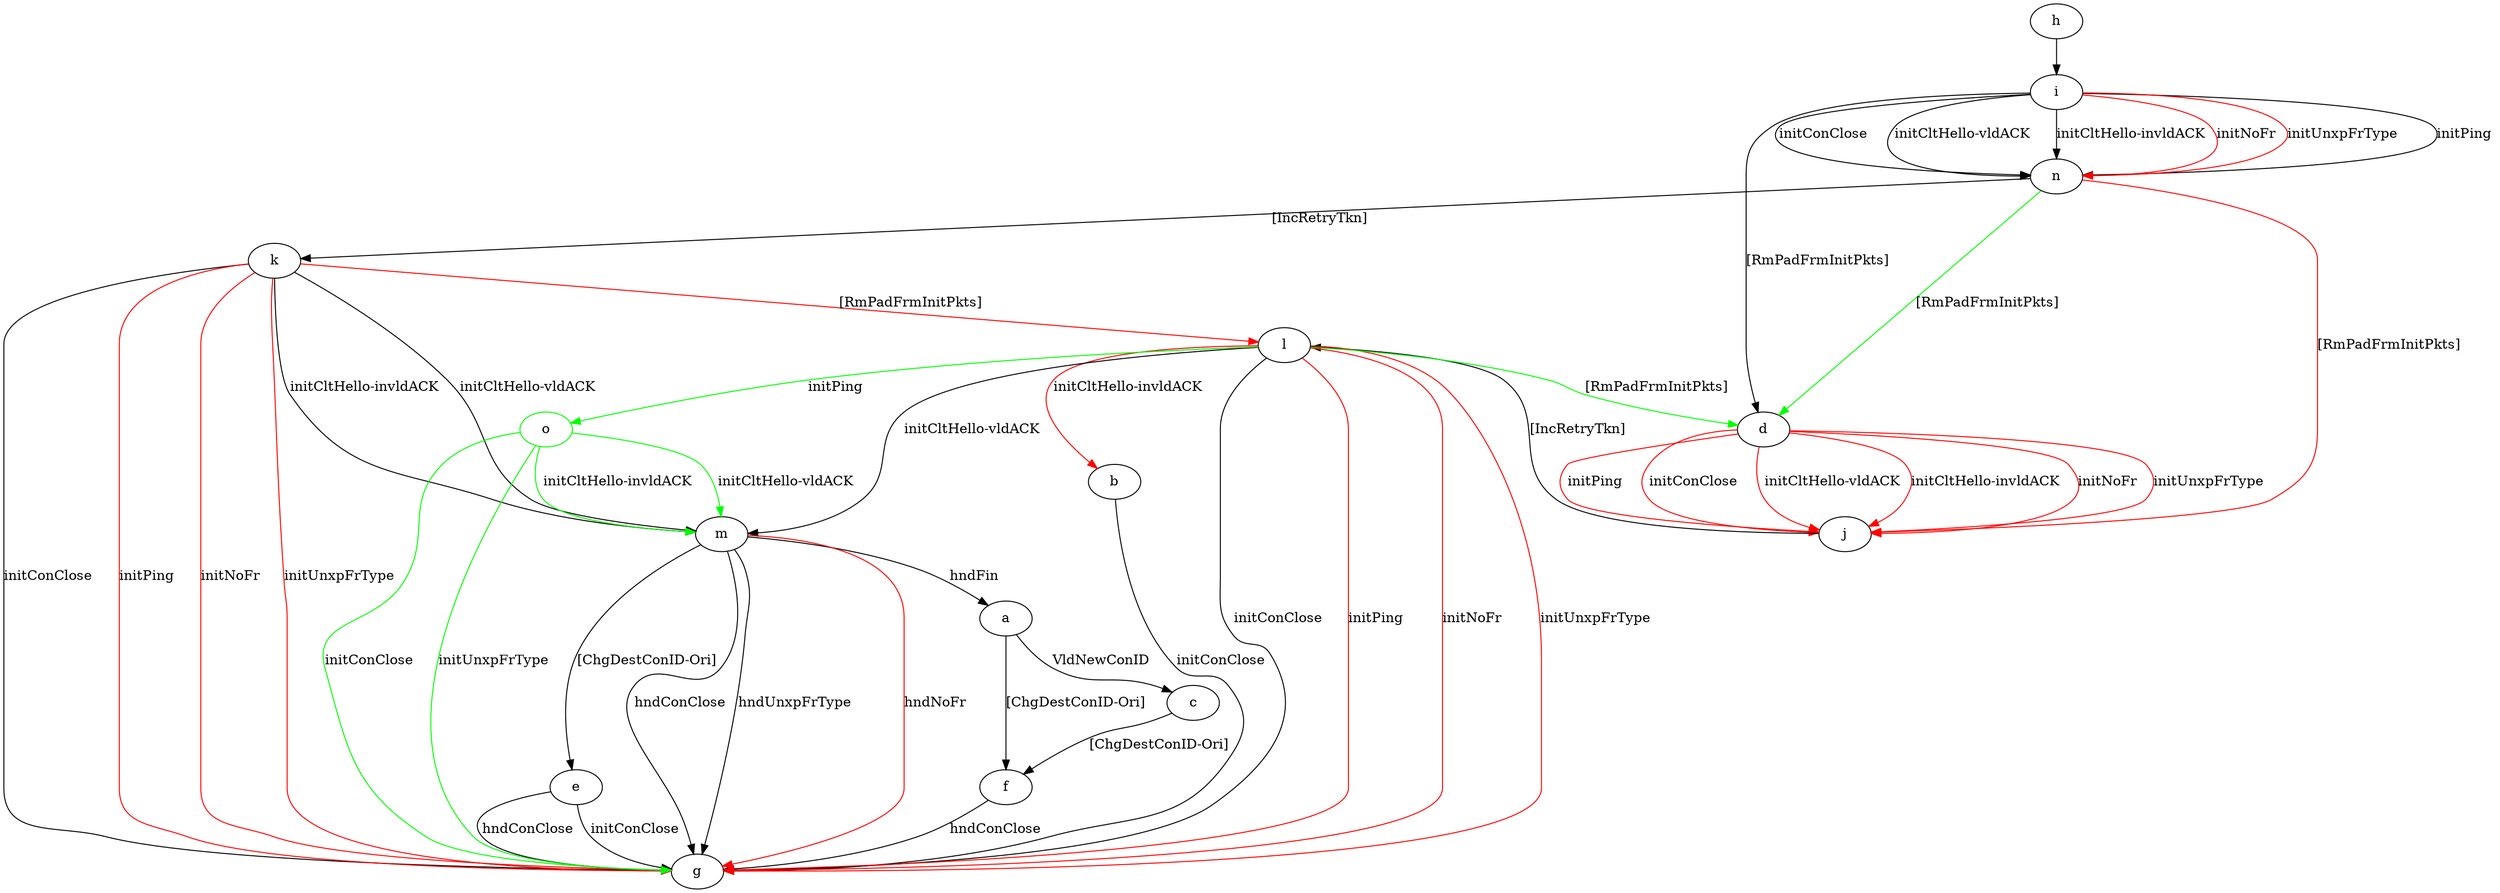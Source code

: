 digraph "" {
	a -> c	[key=0,
		label="VldNewConID "];
	a -> f	[key=0,
		label="[ChgDestConID-Ori] "];
	b -> g	[key=0,
		label="initConClose "];
	c -> f	[key=0,
		label="[ChgDestConID-Ori] "];
	d -> j	[key=0,
		color=red,
		label="initPing "];
	d -> j	[key=1,
		color=red,
		label="initConClose "];
	d -> j	[key=2,
		color=red,
		label="initCltHello-vldACK "];
	d -> j	[key=3,
		color=red,
		label="initCltHello-invldACK "];
	d -> j	[key=4,
		color=red,
		label="initNoFr "];
	d -> j	[key=5,
		color=red,
		label="initUnxpFrType "];
	e -> g	[key=0,
		label="initConClose "];
	e -> g	[key=1,
		label="hndConClose "];
	f -> g	[key=0,
		label="hndConClose "];
	h -> i	[key=0];
	i -> d	[key=0,
		label="[RmPadFrmInitPkts] "];
	i -> n	[key=0,
		label="initPing "];
	i -> n	[key=1,
		label="initConClose "];
	i -> n	[key=2,
		label="initCltHello-vldACK "];
	i -> n	[key=3,
		label="initCltHello-invldACK "];
	i -> n	[key=4,
		color=red,
		label="initNoFr "];
	i -> n	[key=5,
		color=red,
		label="initUnxpFrType "];
	j -> l	[key=0,
		label="[IncRetryTkn] "];
	k -> g	[key=0,
		label="initConClose "];
	k -> g	[key=1,
		color=red,
		label="initPing "];
	k -> g	[key=2,
		color=red,
		label="initNoFr "];
	k -> g	[key=3,
		color=red,
		label="initUnxpFrType "];
	k -> l	[key=0,
		color=red,
		label="[RmPadFrmInitPkts] "];
	k -> m	[key=0,
		label="initCltHello-vldACK "];
	k -> m	[key=1,
		label="initCltHello-invldACK "];
	l -> b	[key=0,
		color=red,
		label="initCltHello-invldACK "];
	l -> d	[key=0,
		color=green,
		label="[RmPadFrmInitPkts] "];
	l -> g	[key=0,
		label="initConClose "];
	l -> g	[key=1,
		color=red,
		label="initPing "];
	l -> g	[key=2,
		color=red,
		label="initNoFr "];
	l -> g	[key=3,
		color=red,
		label="initUnxpFrType "];
	l -> m	[key=0,
		label="initCltHello-vldACK "];
	o	[color=green];
	l -> o	[key=0,
		color=green,
		label="initPing "];
	m -> a	[key=0,
		label="hndFin "];
	m -> e	[key=0,
		label="[ChgDestConID-Ori] "];
	m -> g	[key=0,
		label="hndConClose "];
	m -> g	[key=1,
		label="hndUnxpFrType "];
	m -> g	[key=2,
		color=red,
		label="hndNoFr "];
	n -> d	[key=0,
		color=green,
		label="[RmPadFrmInitPkts] "];
	n -> j	[key=0,
		color=red,
		label="[RmPadFrmInitPkts] "];
	n -> k	[key=0,
		label="[IncRetryTkn] "];
	o -> g	[key=0,
		color=green,
		label="initConClose "];
	o -> g	[key=1,
		color=green,
		label="initUnxpFrType "];
	o -> m	[key=0,
		color=green,
		label="initCltHello-vldACK "];
	o -> m	[key=1,
		color=green,
		label="initCltHello-invldACK "];
}
